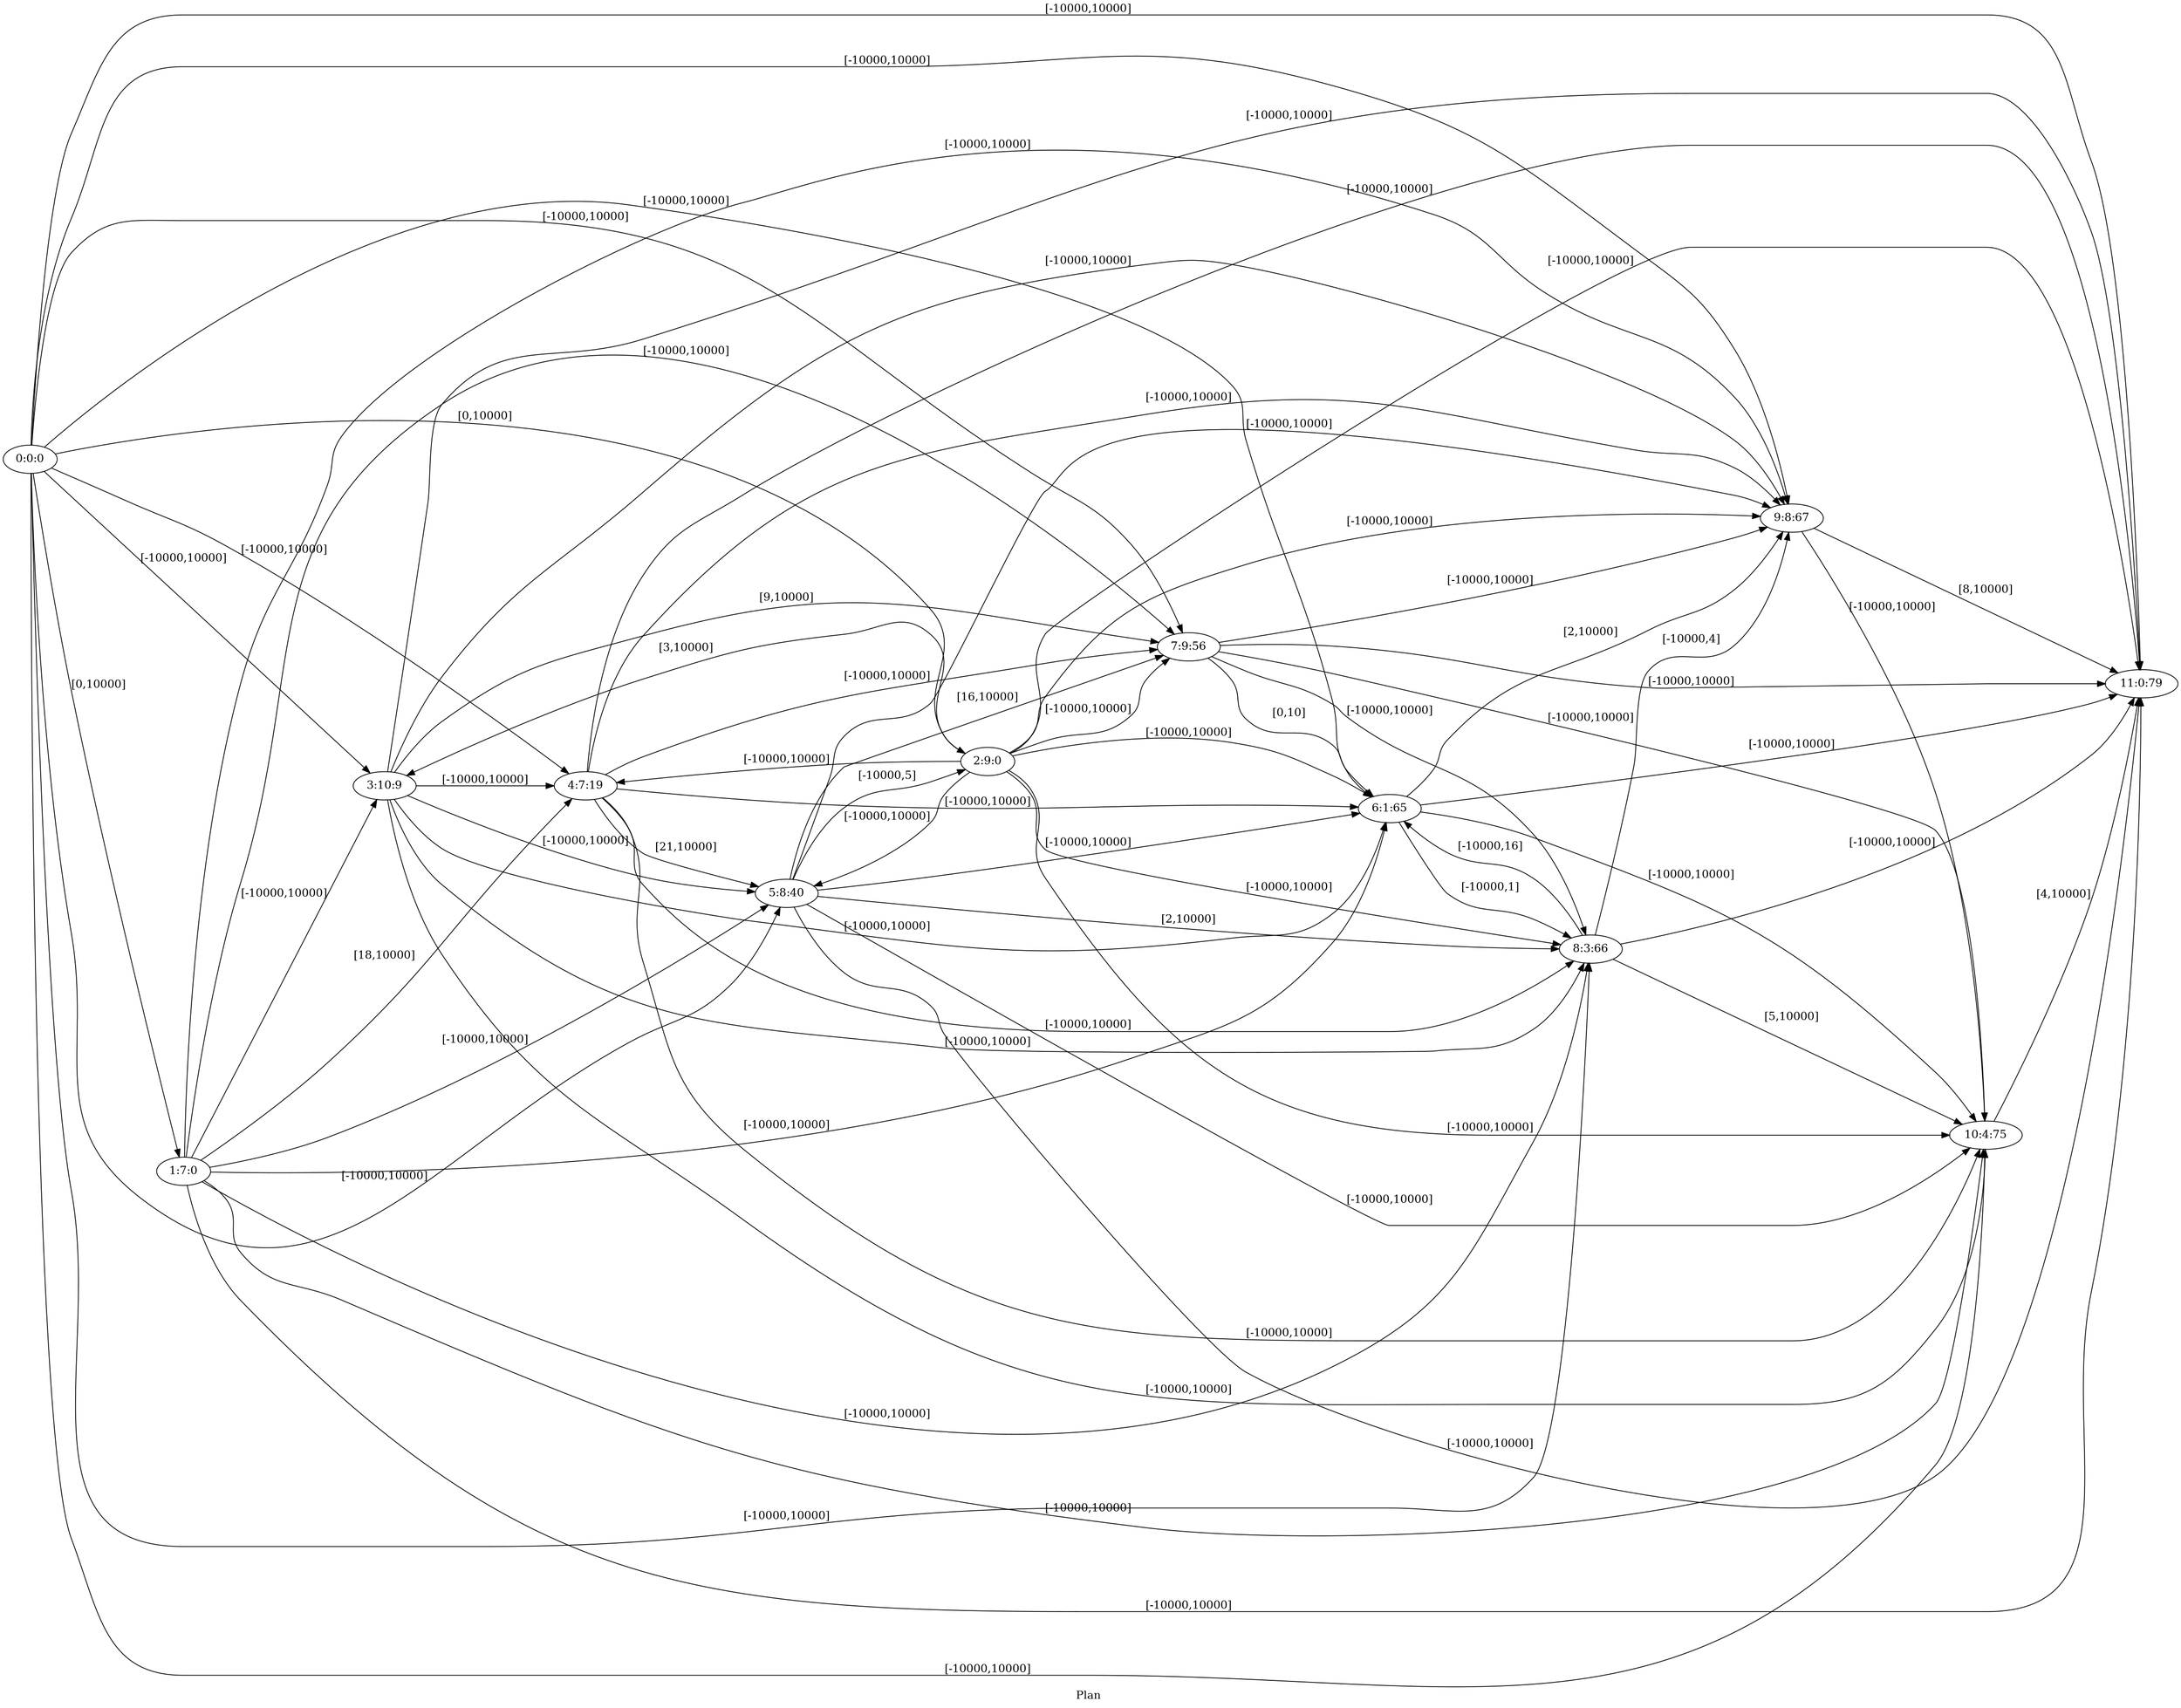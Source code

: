 digraph G {
 rankdir = LR;
 nodesep = .45; 
 size = 30;
label="Plan ";
 fldt = 0.452479;
"0:0:0"->"1:7:0"[ label = "[0,10000]"];
"0:0:0"->"2:9:0"[ label = "[0,10000]"];
"0:0:0"->"3:10:9"[ label = "[-10000,10000]"];
"0:0:0"->"4:7:19"[ label = "[-10000,10000]"];
"0:0:0"->"5:8:40"[ label = "[-10000,10000]"];
"0:0:0"->"6:1:65"[ label = "[-10000,10000]"];
"0:0:0"->"7:9:56"[ label = "[-10000,10000]"];
"0:0:0"->"8:3:66"[ label = "[-10000,10000]"];
"0:0:0"->"9:8:67"[ label = "[-10000,10000]"];
"0:0:0"->"10:4:75"[ label = "[-10000,10000]"];
"0:0:0"->"11:0:79"[ label = "[-10000,10000]"];
"1:7:0"->"3:10:9"[ label = "[-10000,10000]"];
"1:7:0"->"4:7:19"[ label = "[18,10000]"];
"1:7:0"->"5:8:40"[ label = "[-10000,10000]"];
"1:7:0"->"6:1:65"[ label = "[-10000,10000]"];
"1:7:0"->"7:9:56"[ label = "[-10000,10000]"];
"1:7:0"->"8:3:66"[ label = "[-10000,10000]"];
"1:7:0"->"9:8:67"[ label = "[-10000,10000]"];
"1:7:0"->"10:4:75"[ label = "[-10000,10000]"];
"1:7:0"->"11:0:79"[ label = "[-10000,10000]"];
"2:9:0"->"3:10:9"[ label = "[3,10000]"];
"2:9:0"->"4:7:19"[ label = "[-10000,10000]"];
"2:9:0"->"5:8:40"[ label = "[-10000,10000]"];
"2:9:0"->"6:1:65"[ label = "[-10000,10000]"];
"2:9:0"->"7:9:56"[ label = "[-10000,10000]"];
"2:9:0"->"8:3:66"[ label = "[-10000,10000]"];
"2:9:0"->"9:8:67"[ label = "[-10000,10000]"];
"2:9:0"->"10:4:75"[ label = "[-10000,10000]"];
"2:9:0"->"11:0:79"[ label = "[-10000,10000]"];
"3:10:9"->"4:7:19"[ label = "[-10000,10000]"];
"3:10:9"->"5:8:40"[ label = "[-10000,10000]"];
"3:10:9"->"6:1:65"[ label = "[-10000,10000]"];
"3:10:9"->"7:9:56"[ label = "[9,10000]"];
"3:10:9"->"8:3:66"[ label = "[-10000,10000]"];
"3:10:9"->"9:8:67"[ label = "[-10000,10000]"];
"3:10:9"->"10:4:75"[ label = "[-10000,10000]"];
"3:10:9"->"11:0:79"[ label = "[-10000,10000]"];
"4:7:19"->"5:8:40"[ label = "[21,10000]"];
"4:7:19"->"6:1:65"[ label = "[-10000,10000]"];
"4:7:19"->"7:9:56"[ label = "[-10000,10000]"];
"4:7:19"->"8:3:66"[ label = "[-10000,10000]"];
"4:7:19"->"9:8:67"[ label = "[-10000,10000]"];
"4:7:19"->"10:4:75"[ label = "[-10000,10000]"];
"4:7:19"->"11:0:79"[ label = "[-10000,10000]"];
"5:8:40"->"2:9:0"[ label = "[-10000,5]"];
"5:8:40"->"6:1:65"[ label = "[-10000,10000]"];
"5:8:40"->"7:9:56"[ label = "[16,10000]"];
"5:8:40"->"8:3:66"[ label = "[2,10000]"];
"5:8:40"->"9:8:67"[ label = "[-10000,10000]"];
"5:8:40"->"10:4:75"[ label = "[-10000,10000]"];
"5:8:40"->"11:0:79"[ label = "[-10000,10000]"];
"6:1:65"->"8:3:66"[ label = "[-10000,1]"];
"6:1:65"->"9:8:67"[ label = "[2,10000]"];
"6:1:65"->"10:4:75"[ label = "[-10000,10000]"];
"6:1:65"->"11:0:79"[ label = "[-10000,10000]"];
"7:9:56"->"6:1:65"[ label = "[0,10]"];
"7:9:56"->"8:3:66"[ label = "[-10000,10000]"];
"7:9:56"->"9:8:67"[ label = "[-10000,10000]"];
"7:9:56"->"10:4:75"[ label = "[-10000,10000]"];
"7:9:56"->"11:0:79"[ label = "[-10000,10000]"];
"8:3:66"->"6:1:65"[ label = "[-10000,16]"];
"8:3:66"->"9:8:67"[ label = "[-10000,4]"];
"8:3:66"->"10:4:75"[ label = "[5,10000]"];
"8:3:66"->"11:0:79"[ label = "[-10000,10000]"];
"9:8:67"->"10:4:75"[ label = "[-10000,10000]"];
"9:8:67"->"11:0:79"[ label = "[8,10000]"];
"10:4:75"->"11:0:79"[ label = "[4,10000]"];
}
